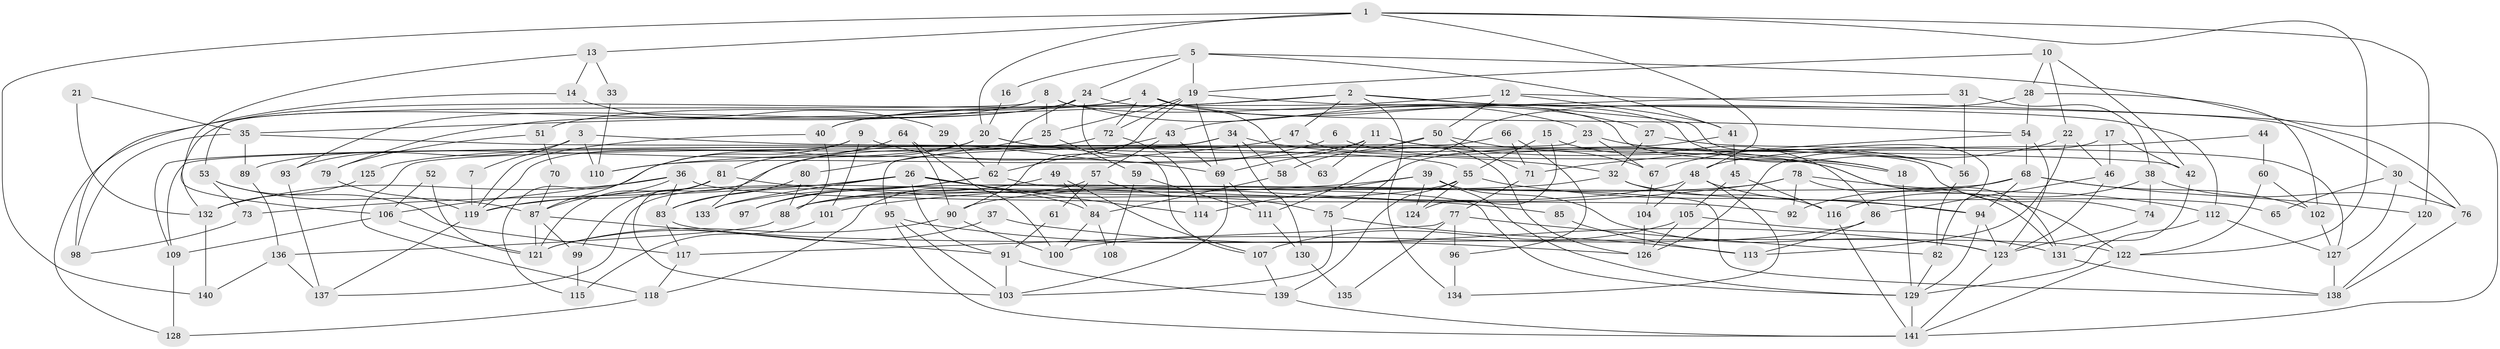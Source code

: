 // coarse degree distribution, {8: 0.03571428571428571, 4: 0.25, 5: 0.17857142857142858, 2: 0.09523809523809523, 6: 0.08333333333333333, 3: 0.2261904761904762, 9: 0.03571428571428571, 7: 0.03571428571428571, 11: 0.023809523809523808, 10: 0.023809523809523808, 12: 0.011904761904761904}
// Generated by graph-tools (version 1.1) at 2025/52/03/04/25 21:52:49]
// undirected, 141 vertices, 282 edges
graph export_dot {
graph [start="1"]
  node [color=gray90,style=filled];
  1;
  2;
  3;
  4;
  5;
  6;
  7;
  8;
  9;
  10;
  11;
  12;
  13;
  14;
  15;
  16;
  17;
  18;
  19;
  20;
  21;
  22;
  23;
  24;
  25;
  26;
  27;
  28;
  29;
  30;
  31;
  32;
  33;
  34;
  35;
  36;
  37;
  38;
  39;
  40;
  41;
  42;
  43;
  44;
  45;
  46;
  47;
  48;
  49;
  50;
  51;
  52;
  53;
  54;
  55;
  56;
  57;
  58;
  59;
  60;
  61;
  62;
  63;
  64;
  65;
  66;
  67;
  68;
  69;
  70;
  71;
  72;
  73;
  74;
  75;
  76;
  77;
  78;
  79;
  80;
  81;
  82;
  83;
  84;
  85;
  86;
  87;
  88;
  89;
  90;
  91;
  92;
  93;
  94;
  95;
  96;
  97;
  98;
  99;
  100;
  101;
  102;
  103;
  104;
  105;
  106;
  107;
  108;
  109;
  110;
  111;
  112;
  113;
  114;
  115;
  116;
  117;
  118;
  119;
  120;
  121;
  122;
  123;
  124;
  125;
  126;
  127;
  128;
  129;
  130;
  131;
  132;
  133;
  134;
  135;
  136;
  137;
  138;
  139;
  140;
  141;
  1 -- 122;
  1 -- 20;
  1 -- 13;
  1 -- 48;
  1 -- 120;
  1 -- 140;
  2 -- 40;
  2 -- 82;
  2 -- 35;
  2 -- 47;
  2 -- 112;
  2 -- 134;
  3 -- 110;
  3 -- 42;
  3 -- 7;
  3 -- 93;
  4 -- 27;
  4 -- 132;
  4 -- 51;
  4 -- 56;
  4 -- 63;
  4 -- 72;
  5 -- 24;
  5 -- 76;
  5 -- 16;
  5 -- 19;
  5 -- 41;
  6 -- 18;
  6 -- 99;
  7 -- 119;
  8 -- 18;
  8 -- 23;
  8 -- 25;
  8 -- 53;
  8 -- 128;
  9 -- 119;
  9 -- 69;
  9 -- 87;
  9 -- 101;
  10 -- 19;
  10 -- 28;
  10 -- 22;
  10 -- 42;
  11 -- 74;
  11 -- 69;
  11 -- 18;
  11 -- 63;
  11 -- 110;
  12 -- 50;
  12 -- 141;
  12 -- 40;
  12 -- 41;
  13 -- 106;
  13 -- 14;
  13 -- 33;
  14 -- 98;
  14 -- 29;
  15 -- 86;
  15 -- 55;
  15 -- 124;
  16 -- 20;
  17 -- 46;
  17 -- 126;
  17 -- 42;
  18 -- 129;
  19 -- 90;
  19 -- 25;
  19 -- 30;
  19 -- 69;
  19 -- 72;
  20 -- 32;
  20 -- 122;
  20 -- 89;
  20 -- 115;
  21 -- 132;
  21 -- 35;
  22 -- 46;
  22 -- 67;
  22 -- 113;
  23 -- 95;
  23 -- 56;
  23 -- 67;
  24 -- 93;
  24 -- 62;
  24 -- 54;
  24 -- 79;
  24 -- 107;
  25 -- 59;
  25 -- 80;
  26 -- 137;
  26 -- 114;
  26 -- 73;
  26 -- 84;
  26 -- 91;
  26 -- 133;
  26 -- 138;
  27 -- 32;
  27 -- 127;
  28 -- 102;
  28 -- 54;
  28 -- 111;
  29 -- 62;
  30 -- 127;
  30 -- 65;
  30 -- 76;
  31 -- 56;
  31 -- 38;
  31 -- 43;
  32 -- 133;
  32 -- 116;
  32 -- 65;
  33 -- 110;
  34 -- 131;
  34 -- 109;
  34 -- 58;
  34 -- 130;
  34 -- 133;
  35 -- 55;
  35 -- 89;
  35 -- 98;
  36 -- 87;
  36 -- 83;
  36 -- 92;
  36 -- 106;
  36 -- 132;
  37 -- 121;
  37 -- 123;
  38 -- 116;
  38 -- 76;
  38 -- 74;
  39 -- 123;
  39 -- 129;
  39 -- 114;
  39 -- 119;
  39 -- 124;
  40 -- 88;
  40 -- 119;
  41 -- 45;
  41 -- 75;
  42 -- 131;
  43 -- 57;
  43 -- 62;
  43 -- 69;
  44 -- 60;
  44 -- 48;
  45 -- 105;
  45 -- 116;
  46 -- 123;
  46 -- 86;
  47 -- 126;
  47 -- 110;
  48 -- 88;
  48 -- 94;
  48 -- 104;
  48 -- 134;
  49 -- 107;
  49 -- 84;
  49 -- 97;
  50 -- 67;
  50 -- 109;
  50 -- 58;
  50 -- 71;
  51 -- 79;
  51 -- 70;
  52 -- 106;
  52 -- 121;
  53 -- 87;
  53 -- 73;
  53 -- 117;
  54 -- 68;
  54 -- 71;
  54 -- 123;
  55 -- 94;
  55 -- 124;
  55 -- 88;
  55 -- 139;
  56 -- 82;
  57 -- 75;
  57 -- 118;
  57 -- 61;
  58 -- 84;
  59 -- 111;
  59 -- 108;
  60 -- 122;
  60 -- 102;
  61 -- 91;
  62 -- 129;
  62 -- 83;
  62 -- 97;
  64 -- 100;
  64 -- 81;
  64 -- 90;
  66 -- 71;
  66 -- 96;
  66 -- 118;
  67 -- 104;
  68 -- 120;
  68 -- 94;
  68 -- 88;
  68 -- 92;
  68 -- 102;
  69 -- 103;
  69 -- 111;
  70 -- 87;
  71 -- 77;
  72 -- 114;
  72 -- 125;
  73 -- 98;
  74 -- 123;
  75 -- 103;
  75 -- 113;
  76 -- 138;
  77 -- 117;
  77 -- 82;
  77 -- 96;
  77 -- 135;
  78 -- 92;
  78 -- 131;
  78 -- 90;
  78 -- 101;
  78 -- 112;
  79 -- 119;
  80 -- 88;
  80 -- 83;
  81 -- 119;
  81 -- 121;
  81 -- 85;
  81 -- 103;
  82 -- 129;
  83 -- 117;
  83 -- 122;
  84 -- 100;
  84 -- 108;
  85 -- 113;
  86 -- 100;
  86 -- 113;
  87 -- 91;
  87 -- 99;
  87 -- 121;
  88 -- 136;
  89 -- 136;
  90 -- 100;
  90 -- 121;
  91 -- 103;
  91 -- 139;
  93 -- 137;
  94 -- 123;
  94 -- 129;
  95 -- 141;
  95 -- 103;
  95 -- 126;
  96 -- 134;
  99 -- 115;
  101 -- 115;
  102 -- 127;
  104 -- 126;
  105 -- 126;
  105 -- 107;
  105 -- 131;
  106 -- 121;
  106 -- 109;
  107 -- 139;
  109 -- 128;
  111 -- 130;
  112 -- 127;
  112 -- 129;
  116 -- 141;
  117 -- 118;
  118 -- 128;
  119 -- 137;
  120 -- 138;
  122 -- 141;
  123 -- 141;
  125 -- 132;
  127 -- 138;
  129 -- 141;
  130 -- 135;
  131 -- 138;
  132 -- 140;
  136 -- 137;
  136 -- 140;
  139 -- 141;
}

